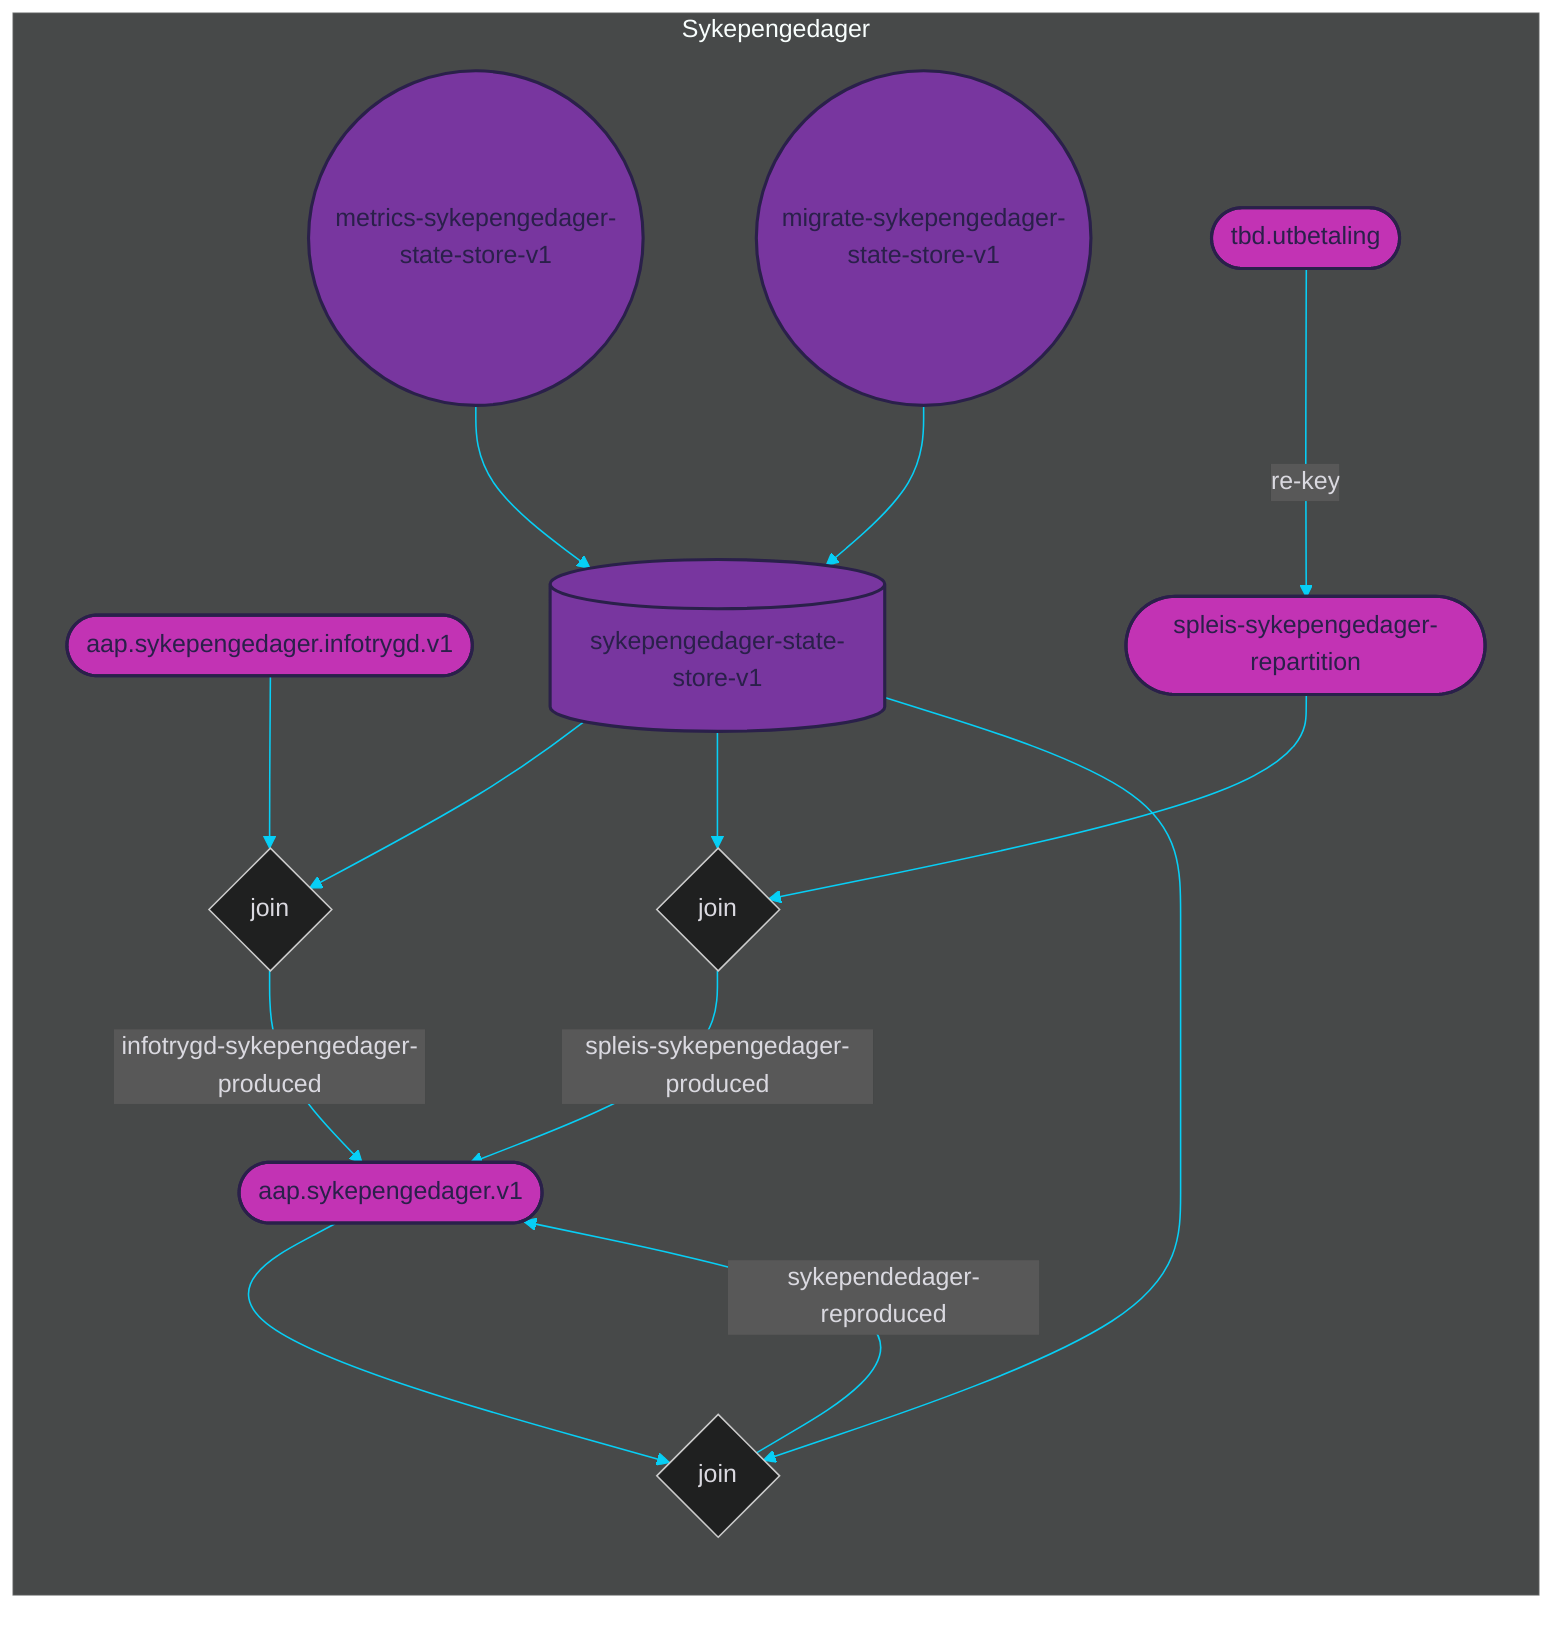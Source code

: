 %%{init: {'theme': 'dark', 'themeVariables': { 'primaryColor': '#07cff6', 'textColor': '#dad9e0', 'lineColor': '#07cff6'}}}%%

graph LR

subgraph Sykepengedager
    %% TOPICS
    aap.sykepengedager.v1([aap.sykepengedager.v1])
	aap.sykepengedager.infotrygd.v1([aap.sykepengedager.infotrygd.v1])
	spleis-sykepengedager-repartition([spleis-sykepengedager-repartition])
	tbd.utbetaling([tbd.utbetaling])
    
    %% JOINS
    join-0{join}
	join-1{join}
	join-2{join}
    
    %% STATE STORES
    sykepengedager-state-store-v1[(sykepengedager-state-store-v1)]
    
    %% PROCESSOR API JOBS
    metrics-sykepengedager-state-store-v1((metrics-sykepengedager-state-store-v1))
	migrate-sykepengedager-state-store-v1((migrate-sykepengedager-state-store-v1))
    
    %% JOIN STREAMS
    aap.sykepengedager.infotrygd.v1 --> join-0
	sykepengedager-state-store-v1 --> join-0
	join-0 --> |infotrygd-sykepengedager-produced| aap.sykepengedager.v1
	spleis-sykepengedager-repartition --> join-1
	sykepengedager-state-store-v1 --> join-1
	join-1 --> |spleis-sykepengedager-produced| aap.sykepengedager.v1
	aap.sykepengedager.v1 --> join-2
	sykepengedager-state-store-v1 --> join-2
	join-2 --> |sykependedager-reproduced| aap.sykepengedager.v1
    
    %% JOB STREAMS
    metrics-sykepengedager-state-store-v1 --> sykepengedager-state-store-v1
	migrate-sykepengedager-state-store-v1 --> sykepengedager-state-store-v1
    
    %% REPARTITION STREAMS
    tbd.utbetaling --> |re-key| spleis-sykepengedager-repartition
end

%% COLORS
%% light    #dad9e0
%% purple   #78369f
%% pink     #c233b4
%% dark     #2a204a
%% blue     #07cff6

%% STYLES
style aap.sykepengedager.v1 fill:#c233b4, stroke:#2a204a, stroke-width:2px, color:#2a204a
style aap.sykepengedager.infotrygd.v1 fill:#c233b4, stroke:#2a204a, stroke-width:2px, color:#2a204a
style spleis-sykepengedager-repartition fill:#c233b4, stroke:#2a204a, stroke-width:2px, color:#2a204a
style tbd.utbetaling fill:#c233b4, stroke:#2a204a, stroke-width:2px, color:#2a204a
style sykepengedager-state-store-v1 fill:#78369f, stroke:#2a204a, stroke-width:2px, color:#2a204a
style metrics-sykepengedager-state-store-v1 fill:#78369f, stroke:#2a204a, stroke-width:2px, color:#2a204a
style migrate-sykepengedager-state-store-v1 fill:#78369f, stroke:#2a204a, stroke-width:2px, color:#2a204a